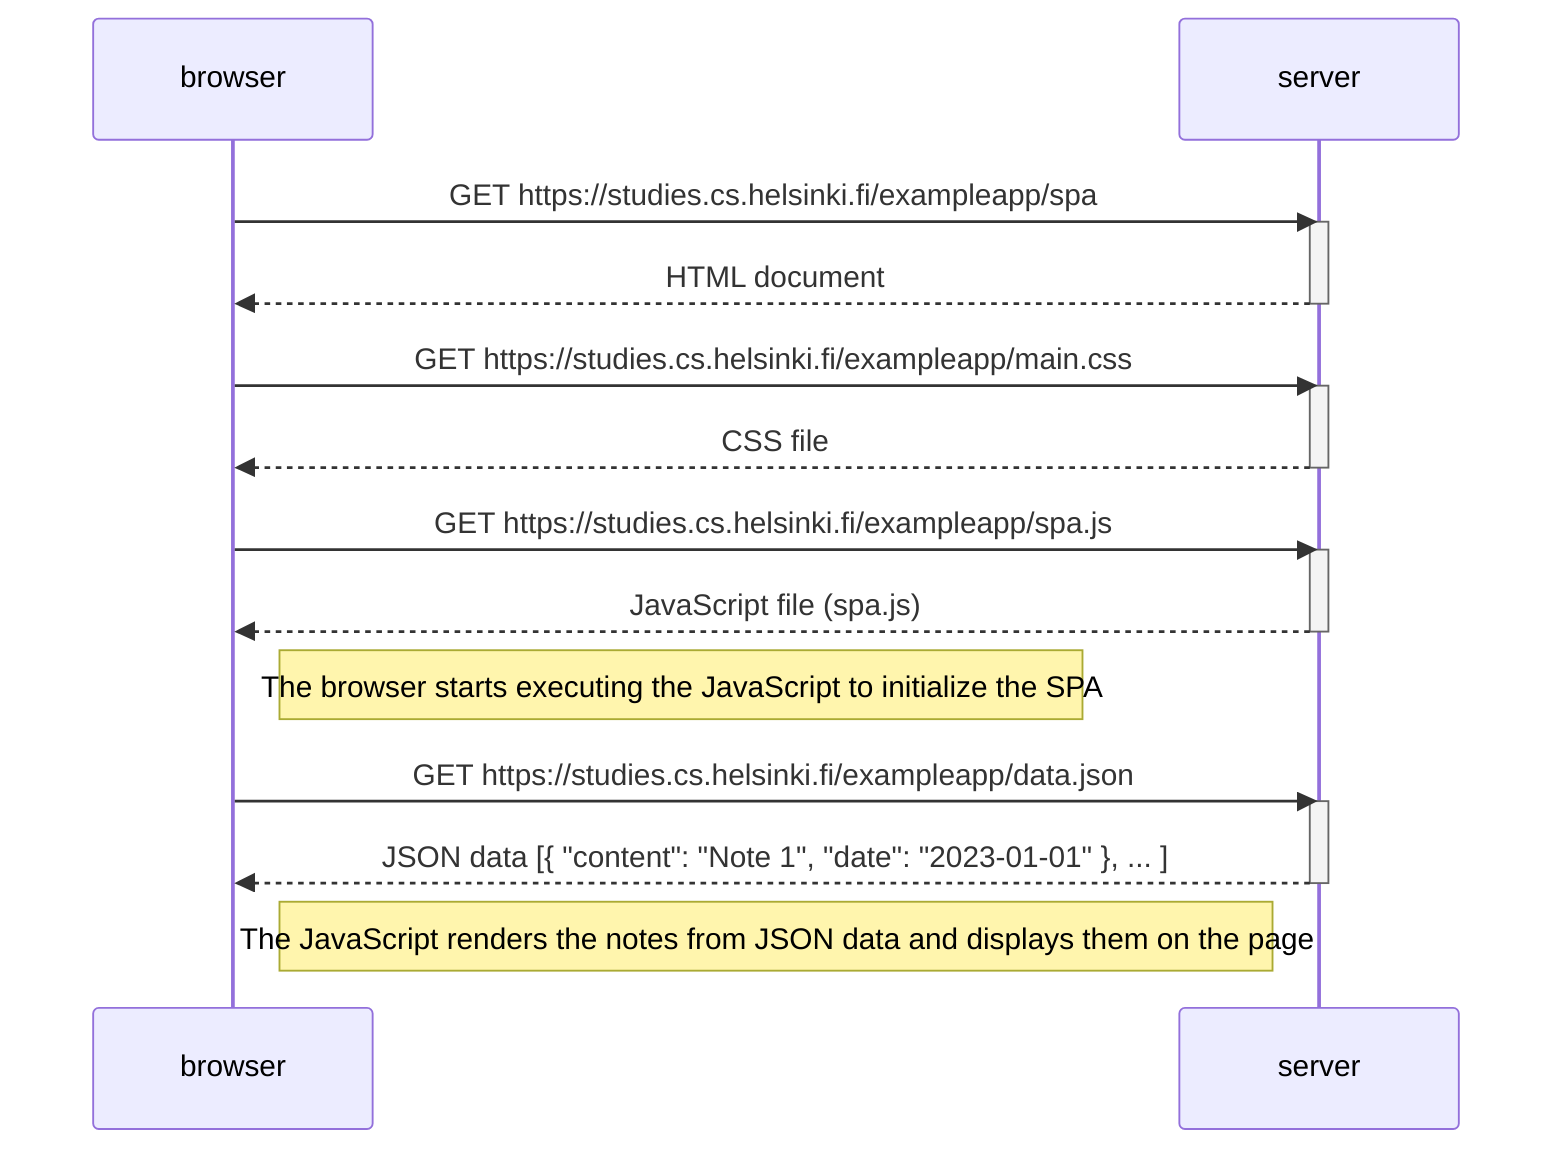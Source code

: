 sequenceDiagram
    participant browser
    participant server

    browser->>server: GET https://studies.cs.helsinki.fi/exampleapp/spa
    activate server
    server-->>browser: HTML document
    deactivate server

    browser->>server: GET https://studies.cs.helsinki.fi/exampleapp/main.css
    activate server
    server-->>browser: CSS file
    deactivate server

    browser->>server: GET https://studies.cs.helsinki.fi/exampleapp/spa.js
    activate server
    server-->>browser: JavaScript file (spa.js)
    deactivate server

    Note right of browser: The browser starts executing the JavaScript to initialize the SPA

    browser->>server: GET https://studies.cs.helsinki.fi/exampleapp/data.json
    activate server
    server-->>browser: JSON data [{ "content": "Note 1", "date": "2023-01-01" }, ... ]
    deactivate server

    Note right of browser: The JavaScript renders the notes from JSON data and displays them on the page